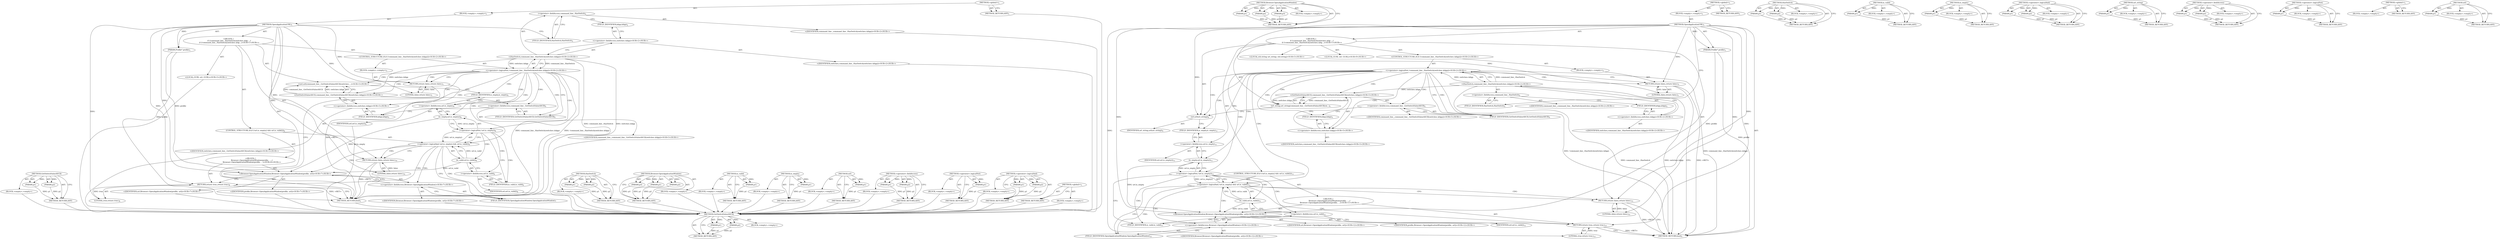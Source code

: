digraph "url" {
vulnerable_93 [label=<(METHOD,GetSwitchValueASCII)>];
vulnerable_94 [label=<(PARAM,p1)>];
vulnerable_95 [label=<(PARAM,p2)>];
vulnerable_96 [label=<(BLOCK,&lt;empty&gt;,&lt;empty&gt;)>];
vulnerable_97 [label=<(METHOD_RETURN,ANY)>];
vulnerable_6 [label=<(METHOD,&lt;global&gt;)<SUB>1</SUB>>];
vulnerable_7 [label=<(BLOCK,&lt;empty&gt;,&lt;empty&gt;)<SUB>1</SUB>>];
vulnerable_8 [label=<(METHOD,OpenApplicationURL)<SUB>1</SUB>>];
vulnerable_9 [label=<(PARAM,Profile* profile)<SUB>1</SUB>>];
vulnerable_10 [label="<(BLOCK,{
   if (!command_line_.HasSwitch(switches::kAp...,{
   if (!command_line_.HasSwitch(switches::kAp...)<SUB>1</SUB>>"];
vulnerable_11 [label="<(CONTROL_STRUCTURE,IF,if (!command_line_.HasSwitch(switches::kApp)))<SUB>2</SUB>>"];
vulnerable_12 [label="<(&lt;operator&gt;.logicalNot,!command_line_.HasSwitch(switches::kApp))<SUB>2</SUB>>"];
vulnerable_13 [label="<(HasSwitch,command_line_.HasSwitch(switches::kApp))<SUB>2</SUB>>"];
vulnerable_14 [label=<(&lt;operator&gt;.fieldAccess,command_line_.HasSwitch)<SUB>2</SUB>>];
vulnerable_15 [label="<(IDENTIFIER,command_line_,command_line_.HasSwitch(switches::kApp))<SUB>2</SUB>>"];
vulnerable_16 [label=<(FIELD_IDENTIFIER,HasSwitch,HasSwitch)<SUB>2</SUB>>];
vulnerable_17 [label="<(&lt;operator&gt;.fieldAccess,switches::kApp)<SUB>2</SUB>>"];
vulnerable_18 [label="<(IDENTIFIER,switches,command_line_.HasSwitch(switches::kApp))<SUB>2</SUB>>"];
vulnerable_19 [label=<(FIELD_IDENTIFIER,kApp,kApp)<SUB>2</SUB>>];
vulnerable_20 [label=<(BLOCK,&lt;empty&gt;,&lt;empty&gt;)<SUB>3</SUB>>];
vulnerable_21 [label=<(RETURN,return false;,return false;)<SUB>3</SUB>>];
vulnerable_22 [label=<(LITERAL,false,return false;)<SUB>3</SUB>>];
vulnerable_23 [label="<(LOCAL,GURL url: GURL)<SUB>5</SUB>>"];
vulnerable_24 [label="<(url,url(command_line_.GetSwitchValueASCII(switches:...)<SUB>5</SUB>>"];
vulnerable_25 [label="<(GetSwitchValueASCII,command_line_.GetSwitchValueASCII(switches::kApp))<SUB>5</SUB>>"];
vulnerable_26 [label=<(&lt;operator&gt;.fieldAccess,command_line_.GetSwitchValueASCII)<SUB>5</SUB>>];
vulnerable_27 [label="<(IDENTIFIER,command_line_,command_line_.GetSwitchValueASCII(switches::kApp))<SUB>5</SUB>>"];
vulnerable_28 [label=<(FIELD_IDENTIFIER,GetSwitchValueASCII,GetSwitchValueASCII)<SUB>5</SUB>>];
vulnerable_29 [label="<(&lt;operator&gt;.fieldAccess,switches::kApp)<SUB>5</SUB>>"];
vulnerable_30 [label="<(IDENTIFIER,switches,command_line_.GetSwitchValueASCII(switches::kApp))<SUB>5</SUB>>"];
vulnerable_31 [label=<(FIELD_IDENTIFIER,kApp,kApp)<SUB>5</SUB>>];
vulnerable_32 [label=<(CONTROL_STRUCTURE,IF,if (!url.is_empty() &amp;&amp; url.is_valid()))<SUB>6</SUB>>];
vulnerable_33 [label=<(&lt;operator&gt;.logicalAnd,!url.is_empty() &amp;&amp; url.is_valid())<SUB>6</SUB>>];
vulnerable_34 [label=<(&lt;operator&gt;.logicalNot,!url.is_empty())<SUB>6</SUB>>];
vulnerable_35 [label=<(is_empty,url.is_empty())<SUB>6</SUB>>];
vulnerable_36 [label=<(&lt;operator&gt;.fieldAccess,url.is_empty)<SUB>6</SUB>>];
vulnerable_37 [label=<(IDENTIFIER,url,url.is_empty())<SUB>6</SUB>>];
vulnerable_38 [label=<(FIELD_IDENTIFIER,is_empty,is_empty)<SUB>6</SUB>>];
vulnerable_39 [label=<(is_valid,url.is_valid())<SUB>6</SUB>>];
vulnerable_40 [label=<(&lt;operator&gt;.fieldAccess,url.is_valid)<SUB>6</SUB>>];
vulnerable_41 [label=<(IDENTIFIER,url,url.is_valid())<SUB>6</SUB>>];
vulnerable_42 [label=<(FIELD_IDENTIFIER,is_valid,is_valid)<SUB>6</SUB>>];
vulnerable_43 [label="<(BLOCK,{
     Browser::OpenApplicationWindow(profile, ...,{
     Browser::OpenApplicationWindow(profile, ...)<SUB>6</SUB>>"];
vulnerable_44 [label="<(Browser.OpenApplicationWindow,Browser::OpenApplicationWindow(profile, url))<SUB>7</SUB>>"];
vulnerable_45 [label="<(&lt;operator&gt;.fieldAccess,Browser::OpenApplicationWindow)<SUB>7</SUB>>"];
vulnerable_46 [label="<(IDENTIFIER,Browser,Browser::OpenApplicationWindow(profile, url))<SUB>7</SUB>>"];
vulnerable_47 [label=<(FIELD_IDENTIFIER,OpenApplicationWindow,OpenApplicationWindow)<SUB>7</SUB>>];
vulnerable_48 [label="<(IDENTIFIER,profile,Browser::OpenApplicationWindow(profile, url))<SUB>7</SUB>>"];
vulnerable_49 [label="<(IDENTIFIER,url,Browser::OpenApplicationWindow(profile, url))<SUB>7</SUB>>"];
vulnerable_50 [label=<(RETURN,return true;,return true;)<SUB>8</SUB>>];
vulnerable_51 [label=<(LITERAL,true,return true;)<SUB>8</SUB>>];
vulnerable_52 [label=<(RETURN,return false;,return false;)<SUB>10</SUB>>];
vulnerable_53 [label=<(LITERAL,false,return false;)<SUB>10</SUB>>];
vulnerable_54 [label=<(METHOD_RETURN,bool)<SUB>1</SUB>>];
vulnerable_56 [label=<(METHOD_RETURN,ANY)<SUB>1</SUB>>];
vulnerable_79 [label=<(METHOD,HasSwitch)>];
vulnerable_80 [label=<(PARAM,p1)>];
vulnerable_81 [label=<(PARAM,p2)>];
vulnerable_82 [label=<(BLOCK,&lt;empty&gt;,&lt;empty&gt;)>];
vulnerable_83 [label=<(METHOD_RETURN,ANY)>];
vulnerable_111 [label=<(METHOD,Browser.OpenApplicationWindow)>];
vulnerable_112 [label=<(PARAM,p1)>];
vulnerable_113 [label=<(PARAM,p2)>];
vulnerable_114 [label=<(PARAM,p3)>];
vulnerable_115 [label=<(BLOCK,&lt;empty&gt;,&lt;empty&gt;)>];
vulnerable_116 [label=<(METHOD_RETURN,ANY)>];
vulnerable_107 [label=<(METHOD,is_valid)>];
vulnerable_108 [label=<(PARAM,p1)>];
vulnerable_109 [label=<(BLOCK,&lt;empty&gt;,&lt;empty&gt;)>];
vulnerable_110 [label=<(METHOD_RETURN,ANY)>];
vulnerable_103 [label=<(METHOD,is_empty)>];
vulnerable_104 [label=<(PARAM,p1)>];
vulnerable_105 [label=<(BLOCK,&lt;empty&gt;,&lt;empty&gt;)>];
vulnerable_106 [label=<(METHOD_RETURN,ANY)>];
vulnerable_89 [label=<(METHOD,url)>];
vulnerable_90 [label=<(PARAM,p1)>];
vulnerable_91 [label=<(BLOCK,&lt;empty&gt;,&lt;empty&gt;)>];
vulnerable_92 [label=<(METHOD_RETURN,ANY)>];
vulnerable_84 [label=<(METHOD,&lt;operator&gt;.fieldAccess)>];
vulnerable_85 [label=<(PARAM,p1)>];
vulnerable_86 [label=<(PARAM,p2)>];
vulnerable_87 [label=<(BLOCK,&lt;empty&gt;,&lt;empty&gt;)>];
vulnerable_88 [label=<(METHOD_RETURN,ANY)>];
vulnerable_75 [label=<(METHOD,&lt;operator&gt;.logicalNot)>];
vulnerable_76 [label=<(PARAM,p1)>];
vulnerable_77 [label=<(BLOCK,&lt;empty&gt;,&lt;empty&gt;)>];
vulnerable_78 [label=<(METHOD_RETURN,ANY)>];
vulnerable_69 [label=<(METHOD,&lt;global&gt;)<SUB>1</SUB>>];
vulnerable_70 [label=<(BLOCK,&lt;empty&gt;,&lt;empty&gt;)>];
vulnerable_71 [label=<(METHOD_RETURN,ANY)>];
vulnerable_98 [label=<(METHOD,&lt;operator&gt;.logicalAnd)>];
vulnerable_99 [label=<(PARAM,p1)>];
vulnerable_100 [label=<(PARAM,p2)>];
vulnerable_101 [label=<(BLOCK,&lt;empty&gt;,&lt;empty&gt;)>];
vulnerable_102 [label=<(METHOD_RETURN,ANY)>];
fixed_98 [label=<(METHOD,GetSwitchValueASCII)>];
fixed_99 [label=<(PARAM,p1)>];
fixed_100 [label=<(PARAM,p2)>];
fixed_101 [label=<(BLOCK,&lt;empty&gt;,&lt;empty&gt;)>];
fixed_102 [label=<(METHOD_RETURN,ANY)>];
fixed_120 [label=<(METHOD,Browser.OpenApplicationWindow)>];
fixed_121 [label=<(PARAM,p1)>];
fixed_122 [label=<(PARAM,p2)>];
fixed_123 [label=<(PARAM,p3)>];
fixed_124 [label=<(BLOCK,&lt;empty&gt;,&lt;empty&gt;)>];
fixed_125 [label=<(METHOD_RETURN,ANY)>];
fixed_6 [label=<(METHOD,&lt;global&gt;)<SUB>1</SUB>>];
fixed_7 [label=<(BLOCK,&lt;empty&gt;,&lt;empty&gt;)<SUB>1</SUB>>];
fixed_8 [label=<(METHOD,OpenApplicationURL)<SUB>1</SUB>>];
fixed_9 [label=<(PARAM,Profile* profile)<SUB>1</SUB>>];
fixed_10 [label="<(BLOCK,{
   if (!command_line_.HasSwitch(switches::kAp...,{
   if (!command_line_.HasSwitch(switches::kAp...)<SUB>1</SUB>>"];
fixed_11 [label="<(CONTROL_STRUCTURE,IF,if (!command_line_.HasSwitch(switches::kApp)))<SUB>2</SUB>>"];
fixed_12 [label="<(&lt;operator&gt;.logicalNot,!command_line_.HasSwitch(switches::kApp))<SUB>2</SUB>>"];
fixed_13 [label="<(HasSwitch,command_line_.HasSwitch(switches::kApp))<SUB>2</SUB>>"];
fixed_14 [label=<(&lt;operator&gt;.fieldAccess,command_line_.HasSwitch)<SUB>2</SUB>>];
fixed_15 [label="<(IDENTIFIER,command_line_,command_line_.HasSwitch(switches::kApp))<SUB>2</SUB>>"];
fixed_16 [label=<(FIELD_IDENTIFIER,HasSwitch,HasSwitch)<SUB>2</SUB>>];
fixed_17 [label="<(&lt;operator&gt;.fieldAccess,switches::kApp)<SUB>2</SUB>>"];
fixed_18 [label="<(IDENTIFIER,switches,command_line_.HasSwitch(switches::kApp))<SUB>2</SUB>>"];
fixed_19 [label=<(FIELD_IDENTIFIER,kApp,kApp)<SUB>2</SUB>>];
fixed_20 [label=<(BLOCK,&lt;empty&gt;,&lt;empty&gt;)<SUB>3</SUB>>];
fixed_21 [label=<(RETURN,return false;,return false;)<SUB>3</SUB>>];
fixed_22 [label=<(LITERAL,false,return false;)<SUB>3</SUB>>];
fixed_23 [label="<(LOCAL,std.string url_string: std.string)<SUB>5</SUB>>"];
fixed_24 [label=<(url_string,url_string(command_line_.GetSwitchValueASCII(sw...)<SUB>5</SUB>>];
fixed_25 [label="<(GetSwitchValueASCII,command_line_.GetSwitchValueASCII(switches::kApp))<SUB>5</SUB>>"];
fixed_26 [label=<(&lt;operator&gt;.fieldAccess,command_line_.GetSwitchValueASCII)<SUB>5</SUB>>];
fixed_27 [label="<(IDENTIFIER,command_line_,command_line_.GetSwitchValueASCII(switches::kApp))<SUB>5</SUB>>"];
fixed_28 [label=<(FIELD_IDENTIFIER,GetSwitchValueASCII,GetSwitchValueASCII)<SUB>5</SUB>>];
fixed_29 [label="<(&lt;operator&gt;.fieldAccess,switches::kApp)<SUB>5</SUB>>"];
fixed_30 [label="<(IDENTIFIER,switches,command_line_.GetSwitchValueASCII(switches::kApp))<SUB>5</SUB>>"];
fixed_31 [label=<(FIELD_IDENTIFIER,kApp,kApp)<SUB>5</SUB>>];
fixed_32 [label="<(LOCAL,GURL url: GURL)<SUB>9</SUB>>"];
fixed_33 [label=<(url,url(url_string))<SUB>9</SUB>>];
fixed_34 [label=<(IDENTIFIER,url_string,url(url_string))<SUB>9</SUB>>];
fixed_35 [label=<(CONTROL_STRUCTURE,IF,if (!url.is_empty() &amp;&amp; url.is_valid()))<SUB>11</SUB>>];
fixed_36 [label=<(&lt;operator&gt;.logicalAnd,!url.is_empty() &amp;&amp; url.is_valid())<SUB>11</SUB>>];
fixed_37 [label=<(&lt;operator&gt;.logicalNot,!url.is_empty())<SUB>11</SUB>>];
fixed_38 [label=<(is_empty,url.is_empty())<SUB>11</SUB>>];
fixed_39 [label=<(&lt;operator&gt;.fieldAccess,url.is_empty)<SUB>11</SUB>>];
fixed_40 [label=<(IDENTIFIER,url,url.is_empty())<SUB>11</SUB>>];
fixed_41 [label=<(FIELD_IDENTIFIER,is_empty,is_empty)<SUB>11</SUB>>];
fixed_42 [label=<(is_valid,url.is_valid())<SUB>11</SUB>>];
fixed_43 [label=<(&lt;operator&gt;.fieldAccess,url.is_valid)<SUB>11</SUB>>];
fixed_44 [label=<(IDENTIFIER,url,url.is_valid())<SUB>11</SUB>>];
fixed_45 [label=<(FIELD_IDENTIFIER,is_valid,is_valid)<SUB>11</SUB>>];
fixed_46 [label="<(BLOCK,{
     Browser::OpenApplicationWindow(profile, ...,{
     Browser::OpenApplicationWindow(profile, ...)<SUB>11</SUB>>"];
fixed_47 [label="<(Browser.OpenApplicationWindow,Browser::OpenApplicationWindow(profile, url))<SUB>12</SUB>>"];
fixed_48 [label="<(&lt;operator&gt;.fieldAccess,Browser::OpenApplicationWindow)<SUB>12</SUB>>"];
fixed_49 [label="<(IDENTIFIER,Browser,Browser::OpenApplicationWindow(profile, url))<SUB>12</SUB>>"];
fixed_50 [label=<(FIELD_IDENTIFIER,OpenApplicationWindow,OpenApplicationWindow)<SUB>12</SUB>>];
fixed_51 [label="<(IDENTIFIER,profile,Browser::OpenApplicationWindow(profile, url))<SUB>12</SUB>>"];
fixed_52 [label="<(IDENTIFIER,url,Browser::OpenApplicationWindow(profile, url))<SUB>12</SUB>>"];
fixed_53 [label=<(RETURN,return true;,return true;)<SUB>13</SUB>>];
fixed_54 [label=<(LITERAL,true,return true;)<SUB>13</SUB>>];
fixed_55 [label=<(RETURN,return false;,return false;)<SUB>15</SUB>>];
fixed_56 [label=<(LITERAL,false,return false;)<SUB>15</SUB>>];
fixed_57 [label=<(METHOD_RETURN,bool)<SUB>1</SUB>>];
fixed_59 [label=<(METHOD_RETURN,ANY)<SUB>1</SUB>>];
fixed_84 [label=<(METHOD,HasSwitch)>];
fixed_85 [label=<(PARAM,p1)>];
fixed_86 [label=<(PARAM,p2)>];
fixed_87 [label=<(BLOCK,&lt;empty&gt;,&lt;empty&gt;)>];
fixed_88 [label=<(METHOD_RETURN,ANY)>];
fixed_116 [label=<(METHOD,is_valid)>];
fixed_117 [label=<(PARAM,p1)>];
fixed_118 [label=<(BLOCK,&lt;empty&gt;,&lt;empty&gt;)>];
fixed_119 [label=<(METHOD_RETURN,ANY)>];
fixed_112 [label=<(METHOD,is_empty)>];
fixed_113 [label=<(PARAM,p1)>];
fixed_114 [label=<(BLOCK,&lt;empty&gt;,&lt;empty&gt;)>];
fixed_115 [label=<(METHOD_RETURN,ANY)>];
fixed_107 [label=<(METHOD,&lt;operator&gt;.logicalAnd)>];
fixed_108 [label=<(PARAM,p1)>];
fixed_109 [label=<(PARAM,p2)>];
fixed_110 [label=<(BLOCK,&lt;empty&gt;,&lt;empty&gt;)>];
fixed_111 [label=<(METHOD_RETURN,ANY)>];
fixed_94 [label=<(METHOD,url_string)>];
fixed_95 [label=<(PARAM,p1)>];
fixed_96 [label=<(BLOCK,&lt;empty&gt;,&lt;empty&gt;)>];
fixed_97 [label=<(METHOD_RETURN,ANY)>];
fixed_89 [label=<(METHOD,&lt;operator&gt;.fieldAccess)>];
fixed_90 [label=<(PARAM,p1)>];
fixed_91 [label=<(PARAM,p2)>];
fixed_92 [label=<(BLOCK,&lt;empty&gt;,&lt;empty&gt;)>];
fixed_93 [label=<(METHOD_RETURN,ANY)>];
fixed_80 [label=<(METHOD,&lt;operator&gt;.logicalNot)>];
fixed_81 [label=<(PARAM,p1)>];
fixed_82 [label=<(BLOCK,&lt;empty&gt;,&lt;empty&gt;)>];
fixed_83 [label=<(METHOD_RETURN,ANY)>];
fixed_74 [label=<(METHOD,&lt;global&gt;)<SUB>1</SUB>>];
fixed_75 [label=<(BLOCK,&lt;empty&gt;,&lt;empty&gt;)>];
fixed_76 [label=<(METHOD_RETURN,ANY)>];
fixed_103 [label=<(METHOD,url)>];
fixed_104 [label=<(PARAM,p1)>];
fixed_105 [label=<(BLOCK,&lt;empty&gt;,&lt;empty&gt;)>];
fixed_106 [label=<(METHOD_RETURN,ANY)>];
vulnerable_93 -> vulnerable_94  [key=0, label="AST: "];
vulnerable_93 -> vulnerable_94  [key=1, label="DDG: "];
vulnerable_93 -> vulnerable_96  [key=0, label="AST: "];
vulnerable_93 -> vulnerable_95  [key=0, label="AST: "];
vulnerable_93 -> vulnerable_95  [key=1, label="DDG: "];
vulnerable_93 -> vulnerable_97  [key=0, label="AST: "];
vulnerable_93 -> vulnerable_97  [key=1, label="CFG: "];
vulnerable_94 -> vulnerable_97  [key=0, label="DDG: p1"];
vulnerable_95 -> vulnerable_97  [key=0, label="DDG: p2"];
vulnerable_96 -> fixed_98  [key=0];
vulnerable_97 -> fixed_98  [key=0];
vulnerable_6 -> vulnerable_7  [key=0, label="AST: "];
vulnerable_6 -> vulnerable_56  [key=0, label="AST: "];
vulnerable_6 -> vulnerable_56  [key=1, label="CFG: "];
vulnerable_7 -> vulnerable_8  [key=0, label="AST: "];
vulnerable_8 -> vulnerable_9  [key=0, label="AST: "];
vulnerable_8 -> vulnerable_9  [key=1, label="DDG: "];
vulnerable_8 -> vulnerable_10  [key=0, label="AST: "];
vulnerable_8 -> vulnerable_54  [key=0, label="AST: "];
vulnerable_8 -> vulnerable_16  [key=0, label="CFG: "];
vulnerable_8 -> vulnerable_52  [key=0, label="DDG: "];
vulnerable_8 -> vulnerable_53  [key=0, label="DDG: "];
vulnerable_8 -> vulnerable_21  [key=0, label="DDG: "];
vulnerable_8 -> vulnerable_50  [key=0, label="DDG: "];
vulnerable_8 -> vulnerable_22  [key=0, label="DDG: "];
vulnerable_8 -> vulnerable_44  [key=0, label="DDG: "];
vulnerable_8 -> vulnerable_51  [key=0, label="DDG: "];
vulnerable_9 -> vulnerable_54  [key=0, label="DDG: profile"];
vulnerable_9 -> vulnerable_44  [key=0, label="DDG: profile"];
vulnerable_10 -> vulnerable_11  [key=0, label="AST: "];
vulnerable_10 -> vulnerable_23  [key=0, label="AST: "];
vulnerable_10 -> vulnerable_24  [key=0, label="AST: "];
vulnerable_10 -> vulnerable_32  [key=0, label="AST: "];
vulnerable_10 -> vulnerable_52  [key=0, label="AST: "];
vulnerable_11 -> vulnerable_12  [key=0, label="AST: "];
vulnerable_11 -> vulnerable_20  [key=0, label="AST: "];
vulnerable_12 -> vulnerable_13  [key=0, label="AST: "];
vulnerable_12 -> vulnerable_21  [key=0, label="CFG: "];
vulnerable_12 -> vulnerable_21  [key=1, label="CDG: "];
vulnerable_12 -> vulnerable_28  [key=0, label="CFG: "];
vulnerable_12 -> vulnerable_28  [key=1, label="CDG: "];
vulnerable_12 -> vulnerable_54  [key=0, label="DDG: command_line_.HasSwitch(switches::kApp)"];
vulnerable_12 -> vulnerable_54  [key=1, label="DDG: !command_line_.HasSwitch(switches::kApp)"];
vulnerable_12 -> vulnerable_24  [key=0, label="CDG: "];
vulnerable_12 -> vulnerable_34  [key=0, label="CDG: "];
vulnerable_12 -> vulnerable_33  [key=0, label="CDG: "];
vulnerable_12 -> vulnerable_26  [key=0, label="CDG: "];
vulnerable_12 -> vulnerable_36  [key=0, label="CDG: "];
vulnerable_12 -> vulnerable_38  [key=0, label="CDG: "];
vulnerable_12 -> vulnerable_25  [key=0, label="CDG: "];
vulnerable_12 -> vulnerable_29  [key=0, label="CDG: "];
vulnerable_12 -> vulnerable_35  [key=0, label="CDG: "];
vulnerable_12 -> vulnerable_31  [key=0, label="CDG: "];
vulnerable_13 -> vulnerable_14  [key=0, label="AST: "];
vulnerable_13 -> vulnerable_17  [key=0, label="AST: "];
vulnerable_13 -> vulnerable_12  [key=0, label="CFG: "];
vulnerable_13 -> vulnerable_12  [key=1, label="DDG: command_line_.HasSwitch"];
vulnerable_13 -> vulnerable_12  [key=2, label="DDG: switches::kApp"];
vulnerable_13 -> vulnerable_54  [key=0, label="DDG: command_line_.HasSwitch"];
vulnerable_13 -> vulnerable_54  [key=1, label="DDG: switches::kApp"];
vulnerable_13 -> vulnerable_25  [key=0, label="DDG: switches::kApp"];
vulnerable_14 -> vulnerable_15  [key=0, label="AST: "];
vulnerable_14 -> vulnerable_16  [key=0, label="AST: "];
vulnerable_14 -> vulnerable_19  [key=0, label="CFG: "];
vulnerable_15 -> fixed_98  [key=0];
vulnerable_16 -> vulnerable_14  [key=0, label="CFG: "];
vulnerable_17 -> vulnerable_18  [key=0, label="AST: "];
vulnerable_17 -> vulnerable_19  [key=0, label="AST: "];
vulnerable_17 -> vulnerable_13  [key=0, label="CFG: "];
vulnerable_18 -> fixed_98  [key=0];
vulnerable_19 -> vulnerable_17  [key=0, label="CFG: "];
vulnerable_20 -> vulnerable_21  [key=0, label="AST: "];
vulnerable_21 -> vulnerable_22  [key=0, label="AST: "];
vulnerable_21 -> vulnerable_54  [key=0, label="CFG: "];
vulnerable_21 -> vulnerable_54  [key=1, label="DDG: &lt;RET&gt;"];
vulnerable_22 -> vulnerable_21  [key=0, label="DDG: false"];
vulnerable_23 -> fixed_98  [key=0];
vulnerable_24 -> vulnerable_25  [key=0, label="AST: "];
vulnerable_24 -> vulnerable_38  [key=0, label="CFG: "];
vulnerable_25 -> vulnerable_26  [key=0, label="AST: "];
vulnerable_25 -> vulnerable_29  [key=0, label="AST: "];
vulnerable_25 -> vulnerable_24  [key=0, label="CFG: "];
vulnerable_25 -> vulnerable_24  [key=1, label="DDG: command_line_.GetSwitchValueASCII"];
vulnerable_25 -> vulnerable_24  [key=2, label="DDG: switches::kApp"];
vulnerable_26 -> vulnerable_27  [key=0, label="AST: "];
vulnerable_26 -> vulnerable_28  [key=0, label="AST: "];
vulnerable_26 -> vulnerable_31  [key=0, label="CFG: "];
vulnerable_27 -> fixed_98  [key=0];
vulnerable_28 -> vulnerable_26  [key=0, label="CFG: "];
vulnerable_29 -> vulnerable_30  [key=0, label="AST: "];
vulnerable_29 -> vulnerable_31  [key=0, label="AST: "];
vulnerable_29 -> vulnerable_25  [key=0, label="CFG: "];
vulnerable_30 -> fixed_98  [key=0];
vulnerable_31 -> vulnerable_29  [key=0, label="CFG: "];
vulnerable_32 -> vulnerable_33  [key=0, label="AST: "];
vulnerable_32 -> vulnerable_43  [key=0, label="AST: "];
vulnerable_33 -> vulnerable_34  [key=0, label="AST: "];
vulnerable_33 -> vulnerable_39  [key=0, label="AST: "];
vulnerable_33 -> vulnerable_47  [key=0, label="CFG: "];
vulnerable_33 -> vulnerable_47  [key=1, label="CDG: "];
vulnerable_33 -> vulnerable_52  [key=0, label="CFG: "];
vulnerable_33 -> vulnerable_52  [key=1, label="CDG: "];
vulnerable_33 -> vulnerable_45  [key=0, label="CDG: "];
vulnerable_33 -> vulnerable_50  [key=0, label="CDG: "];
vulnerable_33 -> vulnerable_44  [key=0, label="CDG: "];
vulnerable_34 -> vulnerable_35  [key=0, label="AST: "];
vulnerable_34 -> vulnerable_33  [key=0, label="CFG: "];
vulnerable_34 -> vulnerable_33  [key=1, label="DDG: url.is_empty()"];
vulnerable_34 -> vulnerable_42  [key=0, label="CFG: "];
vulnerable_34 -> vulnerable_42  [key=1, label="CDG: "];
vulnerable_34 -> vulnerable_40  [key=0, label="CDG: "];
vulnerable_34 -> vulnerable_39  [key=0, label="CDG: "];
vulnerable_35 -> vulnerable_36  [key=0, label="AST: "];
vulnerable_35 -> vulnerable_34  [key=0, label="CFG: "];
vulnerable_35 -> vulnerable_34  [key=1, label="DDG: url.is_empty"];
vulnerable_35 -> vulnerable_44  [key=0, label="DDG: url.is_empty"];
vulnerable_36 -> vulnerable_37  [key=0, label="AST: "];
vulnerable_36 -> vulnerable_38  [key=0, label="AST: "];
vulnerable_36 -> vulnerable_35  [key=0, label="CFG: "];
vulnerable_37 -> fixed_98  [key=0];
vulnerable_38 -> vulnerable_36  [key=0, label="CFG: "];
vulnerable_39 -> vulnerable_40  [key=0, label="AST: "];
vulnerable_39 -> vulnerable_33  [key=0, label="CFG: "];
vulnerable_39 -> vulnerable_33  [key=1, label="DDG: url.is_valid"];
vulnerable_39 -> vulnerable_44  [key=0, label="DDG: url.is_valid"];
vulnerable_40 -> vulnerable_41  [key=0, label="AST: "];
vulnerable_40 -> vulnerable_42  [key=0, label="AST: "];
vulnerable_40 -> vulnerable_39  [key=0, label="CFG: "];
vulnerable_41 -> fixed_98  [key=0];
vulnerable_42 -> vulnerable_40  [key=0, label="CFG: "];
vulnerable_43 -> vulnerable_44  [key=0, label="AST: "];
vulnerable_43 -> vulnerable_50  [key=0, label="AST: "];
vulnerable_44 -> vulnerable_45  [key=0, label="AST: "];
vulnerable_44 -> vulnerable_48  [key=0, label="AST: "];
vulnerable_44 -> vulnerable_49  [key=0, label="AST: "];
vulnerable_44 -> vulnerable_50  [key=0, label="CFG: "];
vulnerable_45 -> vulnerable_46  [key=0, label="AST: "];
vulnerable_45 -> vulnerable_47  [key=0, label="AST: "];
vulnerable_45 -> vulnerable_44  [key=0, label="CFG: "];
vulnerable_46 -> fixed_98  [key=0];
vulnerable_47 -> vulnerable_45  [key=0, label="CFG: "];
vulnerable_48 -> fixed_98  [key=0];
vulnerable_49 -> fixed_98  [key=0];
vulnerable_50 -> vulnerable_51  [key=0, label="AST: "];
vulnerable_50 -> vulnerable_54  [key=0, label="CFG: "];
vulnerable_50 -> vulnerable_54  [key=1, label="DDG: &lt;RET&gt;"];
vulnerable_51 -> vulnerable_50  [key=0, label="DDG: true"];
vulnerable_52 -> vulnerable_53  [key=0, label="AST: "];
vulnerable_52 -> vulnerable_54  [key=0, label="CFG: "];
vulnerable_52 -> vulnerable_54  [key=1, label="DDG: &lt;RET&gt;"];
vulnerable_53 -> vulnerable_52  [key=0, label="DDG: false"];
vulnerable_54 -> fixed_98  [key=0];
vulnerable_56 -> fixed_98  [key=0];
vulnerable_79 -> vulnerable_80  [key=0, label="AST: "];
vulnerable_79 -> vulnerable_80  [key=1, label="DDG: "];
vulnerable_79 -> vulnerable_82  [key=0, label="AST: "];
vulnerable_79 -> vulnerable_81  [key=0, label="AST: "];
vulnerable_79 -> vulnerable_81  [key=1, label="DDG: "];
vulnerable_79 -> vulnerable_83  [key=0, label="AST: "];
vulnerable_79 -> vulnerable_83  [key=1, label="CFG: "];
vulnerable_80 -> vulnerable_83  [key=0, label="DDG: p1"];
vulnerable_81 -> vulnerable_83  [key=0, label="DDG: p2"];
vulnerable_82 -> fixed_98  [key=0];
vulnerable_83 -> fixed_98  [key=0];
vulnerable_111 -> vulnerable_112  [key=0, label="AST: "];
vulnerable_111 -> vulnerable_112  [key=1, label="DDG: "];
vulnerable_111 -> vulnerable_115  [key=0, label="AST: "];
vulnerable_111 -> vulnerable_113  [key=0, label="AST: "];
vulnerable_111 -> vulnerable_113  [key=1, label="DDG: "];
vulnerable_111 -> vulnerable_116  [key=0, label="AST: "];
vulnerable_111 -> vulnerable_116  [key=1, label="CFG: "];
vulnerable_111 -> vulnerable_114  [key=0, label="AST: "];
vulnerable_111 -> vulnerable_114  [key=1, label="DDG: "];
vulnerable_112 -> vulnerable_116  [key=0, label="DDG: p1"];
vulnerable_113 -> vulnerable_116  [key=0, label="DDG: p2"];
vulnerable_114 -> vulnerable_116  [key=0, label="DDG: p3"];
vulnerable_115 -> fixed_98  [key=0];
vulnerable_116 -> fixed_98  [key=0];
vulnerable_107 -> vulnerable_108  [key=0, label="AST: "];
vulnerable_107 -> vulnerable_108  [key=1, label="DDG: "];
vulnerable_107 -> vulnerable_109  [key=0, label="AST: "];
vulnerable_107 -> vulnerable_110  [key=0, label="AST: "];
vulnerable_107 -> vulnerable_110  [key=1, label="CFG: "];
vulnerable_108 -> vulnerable_110  [key=0, label="DDG: p1"];
vulnerable_109 -> fixed_98  [key=0];
vulnerable_110 -> fixed_98  [key=0];
vulnerable_103 -> vulnerable_104  [key=0, label="AST: "];
vulnerable_103 -> vulnerable_104  [key=1, label="DDG: "];
vulnerable_103 -> vulnerable_105  [key=0, label="AST: "];
vulnerable_103 -> vulnerable_106  [key=0, label="AST: "];
vulnerable_103 -> vulnerable_106  [key=1, label="CFG: "];
vulnerable_104 -> vulnerable_106  [key=0, label="DDG: p1"];
vulnerable_105 -> fixed_98  [key=0];
vulnerable_106 -> fixed_98  [key=0];
vulnerable_89 -> vulnerable_90  [key=0, label="AST: "];
vulnerable_89 -> vulnerable_90  [key=1, label="DDG: "];
vulnerable_89 -> vulnerable_91  [key=0, label="AST: "];
vulnerable_89 -> vulnerable_92  [key=0, label="AST: "];
vulnerable_89 -> vulnerable_92  [key=1, label="CFG: "];
vulnerable_90 -> vulnerable_92  [key=0, label="DDG: p1"];
vulnerable_91 -> fixed_98  [key=0];
vulnerable_92 -> fixed_98  [key=0];
vulnerable_84 -> vulnerable_85  [key=0, label="AST: "];
vulnerable_84 -> vulnerable_85  [key=1, label="DDG: "];
vulnerable_84 -> vulnerable_87  [key=0, label="AST: "];
vulnerable_84 -> vulnerable_86  [key=0, label="AST: "];
vulnerable_84 -> vulnerable_86  [key=1, label="DDG: "];
vulnerable_84 -> vulnerable_88  [key=0, label="AST: "];
vulnerable_84 -> vulnerable_88  [key=1, label="CFG: "];
vulnerable_85 -> vulnerable_88  [key=0, label="DDG: p1"];
vulnerable_86 -> vulnerable_88  [key=0, label="DDG: p2"];
vulnerable_87 -> fixed_98  [key=0];
vulnerable_88 -> fixed_98  [key=0];
vulnerable_75 -> vulnerable_76  [key=0, label="AST: "];
vulnerable_75 -> vulnerable_76  [key=1, label="DDG: "];
vulnerable_75 -> vulnerable_77  [key=0, label="AST: "];
vulnerable_75 -> vulnerable_78  [key=0, label="AST: "];
vulnerable_75 -> vulnerable_78  [key=1, label="CFG: "];
vulnerable_76 -> vulnerable_78  [key=0, label="DDG: p1"];
vulnerable_77 -> fixed_98  [key=0];
vulnerable_78 -> fixed_98  [key=0];
vulnerable_69 -> vulnerable_70  [key=0, label="AST: "];
vulnerable_69 -> vulnerable_71  [key=0, label="AST: "];
vulnerable_69 -> vulnerable_71  [key=1, label="CFG: "];
vulnerable_70 -> fixed_98  [key=0];
vulnerable_71 -> fixed_98  [key=0];
vulnerable_98 -> vulnerable_99  [key=0, label="AST: "];
vulnerable_98 -> vulnerable_99  [key=1, label="DDG: "];
vulnerable_98 -> vulnerable_101  [key=0, label="AST: "];
vulnerable_98 -> vulnerable_100  [key=0, label="AST: "];
vulnerable_98 -> vulnerable_100  [key=1, label="DDG: "];
vulnerable_98 -> vulnerable_102  [key=0, label="AST: "];
vulnerable_98 -> vulnerable_102  [key=1, label="CFG: "];
vulnerable_99 -> vulnerable_102  [key=0, label="DDG: p1"];
vulnerable_100 -> vulnerable_102  [key=0, label="DDG: p2"];
vulnerable_101 -> fixed_98  [key=0];
vulnerable_102 -> fixed_98  [key=0];
fixed_98 -> fixed_99  [key=0, label="AST: "];
fixed_98 -> fixed_99  [key=1, label="DDG: "];
fixed_98 -> fixed_101  [key=0, label="AST: "];
fixed_98 -> fixed_100  [key=0, label="AST: "];
fixed_98 -> fixed_100  [key=1, label="DDG: "];
fixed_98 -> fixed_102  [key=0, label="AST: "];
fixed_98 -> fixed_102  [key=1, label="CFG: "];
fixed_99 -> fixed_102  [key=0, label="DDG: p1"];
fixed_100 -> fixed_102  [key=0, label="DDG: p2"];
fixed_120 -> fixed_121  [key=0, label="AST: "];
fixed_120 -> fixed_121  [key=1, label="DDG: "];
fixed_120 -> fixed_124  [key=0, label="AST: "];
fixed_120 -> fixed_122  [key=0, label="AST: "];
fixed_120 -> fixed_122  [key=1, label="DDG: "];
fixed_120 -> fixed_125  [key=0, label="AST: "];
fixed_120 -> fixed_125  [key=1, label="CFG: "];
fixed_120 -> fixed_123  [key=0, label="AST: "];
fixed_120 -> fixed_123  [key=1, label="DDG: "];
fixed_121 -> fixed_125  [key=0, label="DDG: p1"];
fixed_122 -> fixed_125  [key=0, label="DDG: p2"];
fixed_123 -> fixed_125  [key=0, label="DDG: p3"];
fixed_6 -> fixed_7  [key=0, label="AST: "];
fixed_6 -> fixed_59  [key=0, label="AST: "];
fixed_6 -> fixed_59  [key=1, label="CFG: "];
fixed_7 -> fixed_8  [key=0, label="AST: "];
fixed_8 -> fixed_9  [key=0, label="AST: "];
fixed_8 -> fixed_9  [key=1, label="DDG: "];
fixed_8 -> fixed_10  [key=0, label="AST: "];
fixed_8 -> fixed_57  [key=0, label="AST: "];
fixed_8 -> fixed_16  [key=0, label="CFG: "];
fixed_8 -> fixed_55  [key=0, label="DDG: "];
fixed_8 -> fixed_33  [key=0, label="DDG: "];
fixed_8 -> fixed_56  [key=0, label="DDG: "];
fixed_8 -> fixed_21  [key=0, label="DDG: "];
fixed_8 -> fixed_53  [key=0, label="DDG: "];
fixed_8 -> fixed_22  [key=0, label="DDG: "];
fixed_8 -> fixed_47  [key=0, label="DDG: "];
fixed_8 -> fixed_54  [key=0, label="DDG: "];
fixed_9 -> fixed_57  [key=0, label="DDG: profile"];
fixed_9 -> fixed_47  [key=0, label="DDG: profile"];
fixed_10 -> fixed_11  [key=0, label="AST: "];
fixed_10 -> fixed_23  [key=0, label="AST: "];
fixed_10 -> fixed_24  [key=0, label="AST: "];
fixed_10 -> fixed_32  [key=0, label="AST: "];
fixed_10 -> fixed_33  [key=0, label="AST: "];
fixed_10 -> fixed_35  [key=0, label="AST: "];
fixed_10 -> fixed_55  [key=0, label="AST: "];
fixed_11 -> fixed_12  [key=0, label="AST: "];
fixed_11 -> fixed_20  [key=0, label="AST: "];
fixed_12 -> fixed_13  [key=0, label="AST: "];
fixed_12 -> fixed_21  [key=0, label="CFG: "];
fixed_12 -> fixed_21  [key=1, label="CDG: "];
fixed_12 -> fixed_28  [key=0, label="CFG: "];
fixed_12 -> fixed_28  [key=1, label="CDG: "];
fixed_12 -> fixed_57  [key=0, label="DDG: command_line_.HasSwitch(switches::kApp)"];
fixed_12 -> fixed_57  [key=1, label="DDG: !command_line_.HasSwitch(switches::kApp)"];
fixed_12 -> fixed_24  [key=0, label="CDG: "];
fixed_12 -> fixed_33  [key=0, label="CDG: "];
fixed_12 -> fixed_26  [key=0, label="CDG: "];
fixed_12 -> fixed_36  [key=0, label="CDG: "];
fixed_12 -> fixed_37  [key=0, label="CDG: "];
fixed_12 -> fixed_38  [key=0, label="CDG: "];
fixed_12 -> fixed_25  [key=0, label="CDG: "];
fixed_12 -> fixed_41  [key=0, label="CDG: "];
fixed_12 -> fixed_29  [key=0, label="CDG: "];
fixed_12 -> fixed_39  [key=0, label="CDG: "];
fixed_12 -> fixed_31  [key=0, label="CDG: "];
fixed_13 -> fixed_14  [key=0, label="AST: "];
fixed_13 -> fixed_17  [key=0, label="AST: "];
fixed_13 -> fixed_12  [key=0, label="CFG: "];
fixed_13 -> fixed_12  [key=1, label="DDG: command_line_.HasSwitch"];
fixed_13 -> fixed_12  [key=2, label="DDG: switches::kApp"];
fixed_13 -> fixed_57  [key=0, label="DDG: command_line_.HasSwitch"];
fixed_13 -> fixed_57  [key=1, label="DDG: switches::kApp"];
fixed_13 -> fixed_25  [key=0, label="DDG: switches::kApp"];
fixed_14 -> fixed_15  [key=0, label="AST: "];
fixed_14 -> fixed_16  [key=0, label="AST: "];
fixed_14 -> fixed_19  [key=0, label="CFG: "];
fixed_16 -> fixed_14  [key=0, label="CFG: "];
fixed_17 -> fixed_18  [key=0, label="AST: "];
fixed_17 -> fixed_19  [key=0, label="AST: "];
fixed_17 -> fixed_13  [key=0, label="CFG: "];
fixed_19 -> fixed_17  [key=0, label="CFG: "];
fixed_20 -> fixed_21  [key=0, label="AST: "];
fixed_21 -> fixed_22  [key=0, label="AST: "];
fixed_21 -> fixed_57  [key=0, label="CFG: "];
fixed_21 -> fixed_57  [key=1, label="DDG: &lt;RET&gt;"];
fixed_22 -> fixed_21  [key=0, label="DDG: false"];
fixed_24 -> fixed_25  [key=0, label="AST: "];
fixed_24 -> fixed_33  [key=0, label="CFG: "];
fixed_25 -> fixed_26  [key=0, label="AST: "];
fixed_25 -> fixed_29  [key=0, label="AST: "];
fixed_25 -> fixed_24  [key=0, label="CFG: "];
fixed_25 -> fixed_24  [key=1, label="DDG: command_line_.GetSwitchValueASCII"];
fixed_25 -> fixed_24  [key=2, label="DDG: switches::kApp"];
fixed_26 -> fixed_27  [key=0, label="AST: "];
fixed_26 -> fixed_28  [key=0, label="AST: "];
fixed_26 -> fixed_31  [key=0, label="CFG: "];
fixed_28 -> fixed_26  [key=0, label="CFG: "];
fixed_29 -> fixed_30  [key=0, label="AST: "];
fixed_29 -> fixed_31  [key=0, label="AST: "];
fixed_29 -> fixed_25  [key=0, label="CFG: "];
fixed_31 -> fixed_29  [key=0, label="CFG: "];
fixed_33 -> fixed_34  [key=0, label="AST: "];
fixed_33 -> fixed_41  [key=0, label="CFG: "];
fixed_35 -> fixed_36  [key=0, label="AST: "];
fixed_35 -> fixed_46  [key=0, label="AST: "];
fixed_36 -> fixed_37  [key=0, label="AST: "];
fixed_36 -> fixed_42  [key=0, label="AST: "];
fixed_36 -> fixed_50  [key=0, label="CFG: "];
fixed_36 -> fixed_50  [key=1, label="CDG: "];
fixed_36 -> fixed_55  [key=0, label="CFG: "];
fixed_36 -> fixed_55  [key=1, label="CDG: "];
fixed_36 -> fixed_47  [key=0, label="CDG: "];
fixed_36 -> fixed_48  [key=0, label="CDG: "];
fixed_36 -> fixed_53  [key=0, label="CDG: "];
fixed_37 -> fixed_38  [key=0, label="AST: "];
fixed_37 -> fixed_36  [key=0, label="CFG: "];
fixed_37 -> fixed_36  [key=1, label="DDG: url.is_empty()"];
fixed_37 -> fixed_45  [key=0, label="CFG: "];
fixed_37 -> fixed_45  [key=1, label="CDG: "];
fixed_37 -> fixed_42  [key=0, label="CDG: "];
fixed_37 -> fixed_43  [key=0, label="CDG: "];
fixed_38 -> fixed_39  [key=0, label="AST: "];
fixed_38 -> fixed_37  [key=0, label="CFG: "];
fixed_38 -> fixed_37  [key=1, label="DDG: url.is_empty"];
fixed_38 -> fixed_47  [key=0, label="DDG: url.is_empty"];
fixed_39 -> fixed_40  [key=0, label="AST: "];
fixed_39 -> fixed_41  [key=0, label="AST: "];
fixed_39 -> fixed_38  [key=0, label="CFG: "];
fixed_41 -> fixed_39  [key=0, label="CFG: "];
fixed_42 -> fixed_43  [key=0, label="AST: "];
fixed_42 -> fixed_36  [key=0, label="CFG: "];
fixed_42 -> fixed_36  [key=1, label="DDG: url.is_valid"];
fixed_42 -> fixed_47  [key=0, label="DDG: url.is_valid"];
fixed_43 -> fixed_44  [key=0, label="AST: "];
fixed_43 -> fixed_45  [key=0, label="AST: "];
fixed_43 -> fixed_42  [key=0, label="CFG: "];
fixed_45 -> fixed_43  [key=0, label="CFG: "];
fixed_46 -> fixed_47  [key=0, label="AST: "];
fixed_46 -> fixed_53  [key=0, label="AST: "];
fixed_47 -> fixed_48  [key=0, label="AST: "];
fixed_47 -> fixed_51  [key=0, label="AST: "];
fixed_47 -> fixed_52  [key=0, label="AST: "];
fixed_47 -> fixed_53  [key=0, label="CFG: "];
fixed_48 -> fixed_49  [key=0, label="AST: "];
fixed_48 -> fixed_50  [key=0, label="AST: "];
fixed_48 -> fixed_47  [key=0, label="CFG: "];
fixed_50 -> fixed_48  [key=0, label="CFG: "];
fixed_53 -> fixed_54  [key=0, label="AST: "];
fixed_53 -> fixed_57  [key=0, label="CFG: "];
fixed_53 -> fixed_57  [key=1, label="DDG: &lt;RET&gt;"];
fixed_54 -> fixed_53  [key=0, label="DDG: true"];
fixed_55 -> fixed_56  [key=0, label="AST: "];
fixed_55 -> fixed_57  [key=0, label="CFG: "];
fixed_55 -> fixed_57  [key=1, label="DDG: &lt;RET&gt;"];
fixed_56 -> fixed_55  [key=0, label="DDG: false"];
fixed_84 -> fixed_85  [key=0, label="AST: "];
fixed_84 -> fixed_85  [key=1, label="DDG: "];
fixed_84 -> fixed_87  [key=0, label="AST: "];
fixed_84 -> fixed_86  [key=0, label="AST: "];
fixed_84 -> fixed_86  [key=1, label="DDG: "];
fixed_84 -> fixed_88  [key=0, label="AST: "];
fixed_84 -> fixed_88  [key=1, label="CFG: "];
fixed_85 -> fixed_88  [key=0, label="DDG: p1"];
fixed_86 -> fixed_88  [key=0, label="DDG: p2"];
fixed_116 -> fixed_117  [key=0, label="AST: "];
fixed_116 -> fixed_117  [key=1, label="DDG: "];
fixed_116 -> fixed_118  [key=0, label="AST: "];
fixed_116 -> fixed_119  [key=0, label="AST: "];
fixed_116 -> fixed_119  [key=1, label="CFG: "];
fixed_117 -> fixed_119  [key=0, label="DDG: p1"];
fixed_112 -> fixed_113  [key=0, label="AST: "];
fixed_112 -> fixed_113  [key=1, label="DDG: "];
fixed_112 -> fixed_114  [key=0, label="AST: "];
fixed_112 -> fixed_115  [key=0, label="AST: "];
fixed_112 -> fixed_115  [key=1, label="CFG: "];
fixed_113 -> fixed_115  [key=0, label="DDG: p1"];
fixed_107 -> fixed_108  [key=0, label="AST: "];
fixed_107 -> fixed_108  [key=1, label="DDG: "];
fixed_107 -> fixed_110  [key=0, label="AST: "];
fixed_107 -> fixed_109  [key=0, label="AST: "];
fixed_107 -> fixed_109  [key=1, label="DDG: "];
fixed_107 -> fixed_111  [key=0, label="AST: "];
fixed_107 -> fixed_111  [key=1, label="CFG: "];
fixed_108 -> fixed_111  [key=0, label="DDG: p1"];
fixed_109 -> fixed_111  [key=0, label="DDG: p2"];
fixed_94 -> fixed_95  [key=0, label="AST: "];
fixed_94 -> fixed_95  [key=1, label="DDG: "];
fixed_94 -> fixed_96  [key=0, label="AST: "];
fixed_94 -> fixed_97  [key=0, label="AST: "];
fixed_94 -> fixed_97  [key=1, label="CFG: "];
fixed_95 -> fixed_97  [key=0, label="DDG: p1"];
fixed_89 -> fixed_90  [key=0, label="AST: "];
fixed_89 -> fixed_90  [key=1, label="DDG: "];
fixed_89 -> fixed_92  [key=0, label="AST: "];
fixed_89 -> fixed_91  [key=0, label="AST: "];
fixed_89 -> fixed_91  [key=1, label="DDG: "];
fixed_89 -> fixed_93  [key=0, label="AST: "];
fixed_89 -> fixed_93  [key=1, label="CFG: "];
fixed_90 -> fixed_93  [key=0, label="DDG: p1"];
fixed_91 -> fixed_93  [key=0, label="DDG: p2"];
fixed_80 -> fixed_81  [key=0, label="AST: "];
fixed_80 -> fixed_81  [key=1, label="DDG: "];
fixed_80 -> fixed_82  [key=0, label="AST: "];
fixed_80 -> fixed_83  [key=0, label="AST: "];
fixed_80 -> fixed_83  [key=1, label="CFG: "];
fixed_81 -> fixed_83  [key=0, label="DDG: p1"];
fixed_74 -> fixed_75  [key=0, label="AST: "];
fixed_74 -> fixed_76  [key=0, label="AST: "];
fixed_74 -> fixed_76  [key=1, label="CFG: "];
fixed_103 -> fixed_104  [key=0, label="AST: "];
fixed_103 -> fixed_104  [key=1, label="DDG: "];
fixed_103 -> fixed_105  [key=0, label="AST: "];
fixed_103 -> fixed_106  [key=0, label="AST: "];
fixed_103 -> fixed_106  [key=1, label="CFG: "];
fixed_104 -> fixed_106  [key=0, label="DDG: p1"];
}
